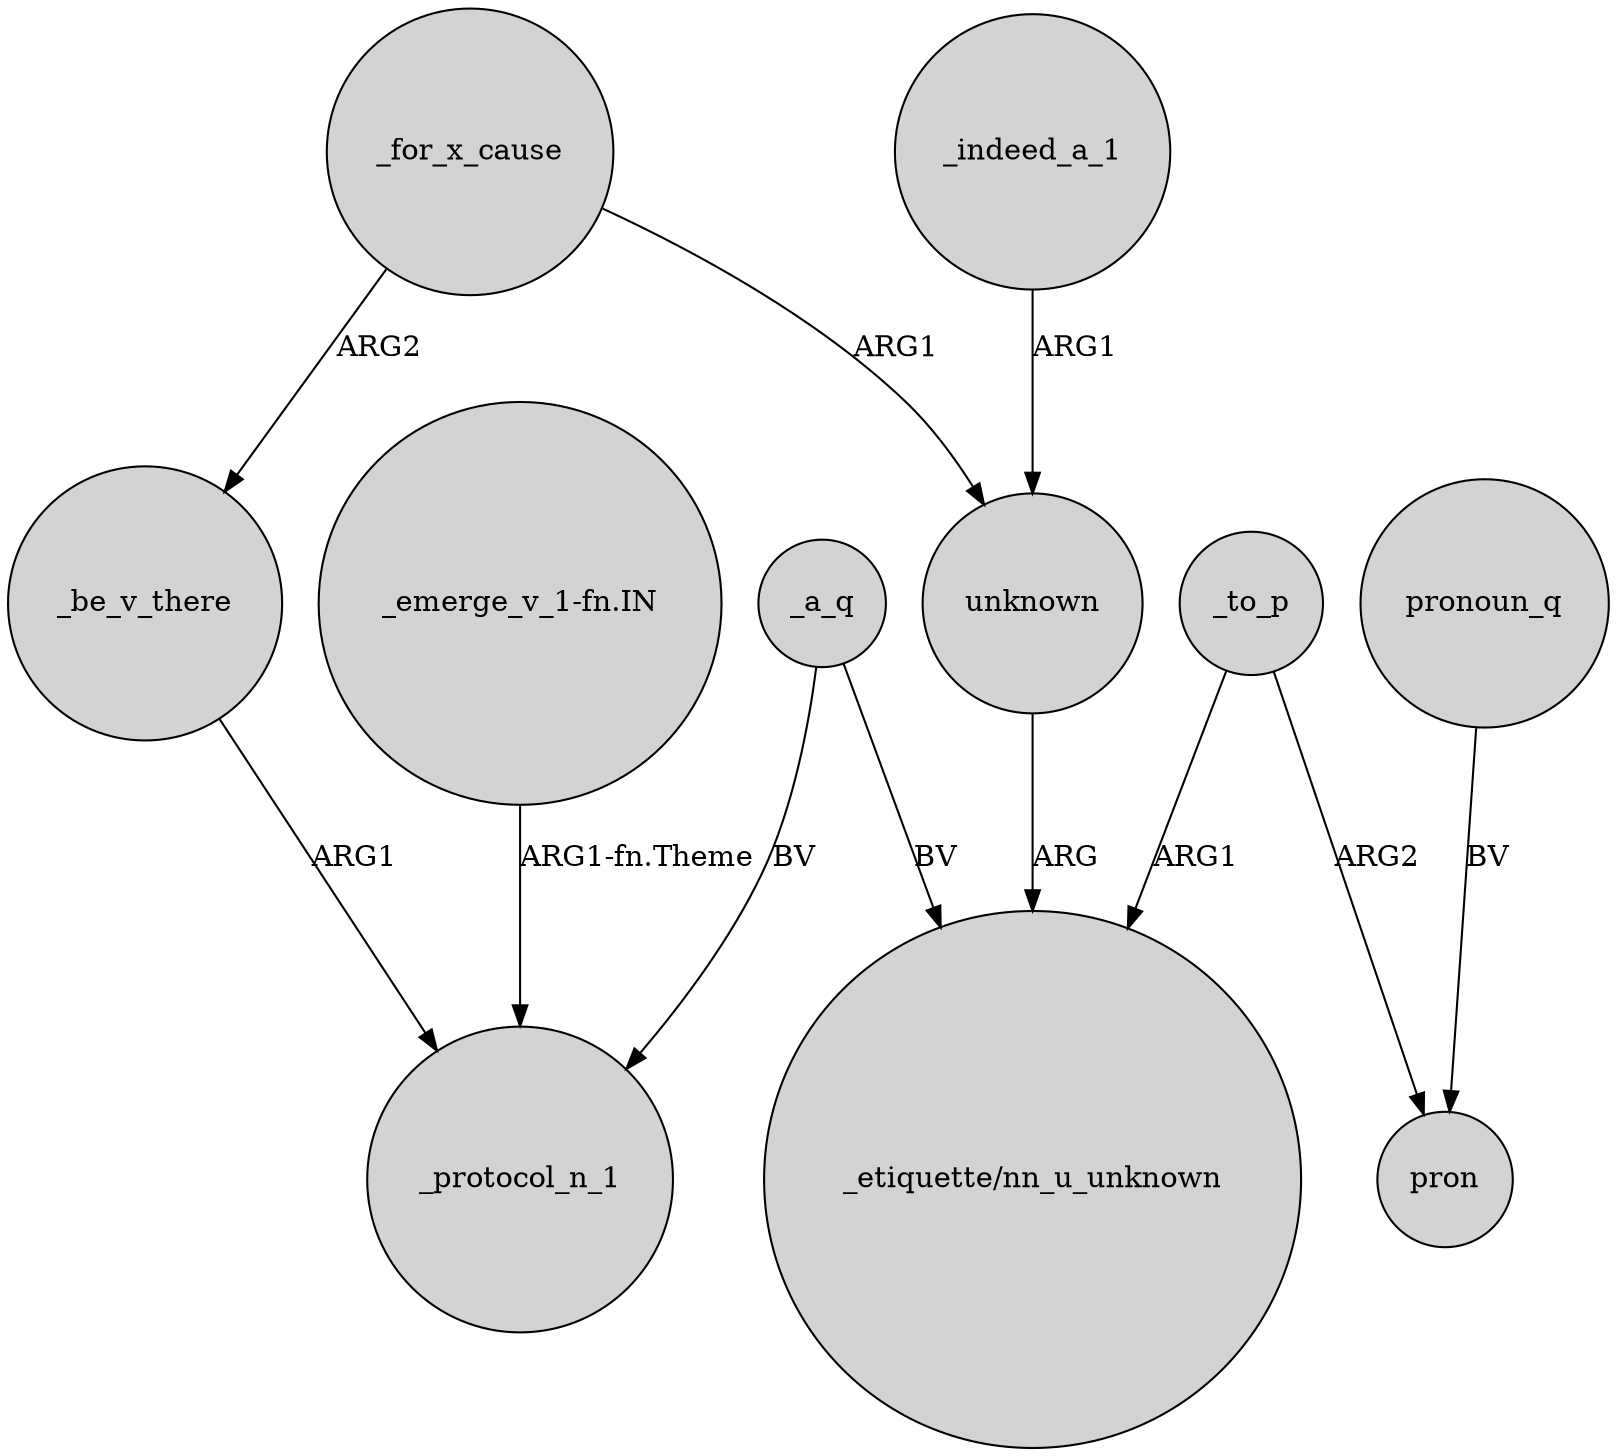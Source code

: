 digraph {
	node [shape=circle style=filled]
	unknown -> "_etiquette/nn_u_unknown" [label=ARG]
	_a_q -> "_etiquette/nn_u_unknown" [label=BV]
	_a_q -> _protocol_n_1 [label=BV]
	_be_v_there -> _protocol_n_1 [label=ARG1]
	_for_x_cause -> _be_v_there [label=ARG2]
	pronoun_q -> pron [label=BV]
	"_emerge_v_1-fn.IN" -> _protocol_n_1 [label="ARG1-fn.Theme"]
	_to_p -> pron [label=ARG2]
	_to_p -> "_etiquette/nn_u_unknown" [label=ARG1]
	_for_x_cause -> unknown [label=ARG1]
	_indeed_a_1 -> unknown [label=ARG1]
}
